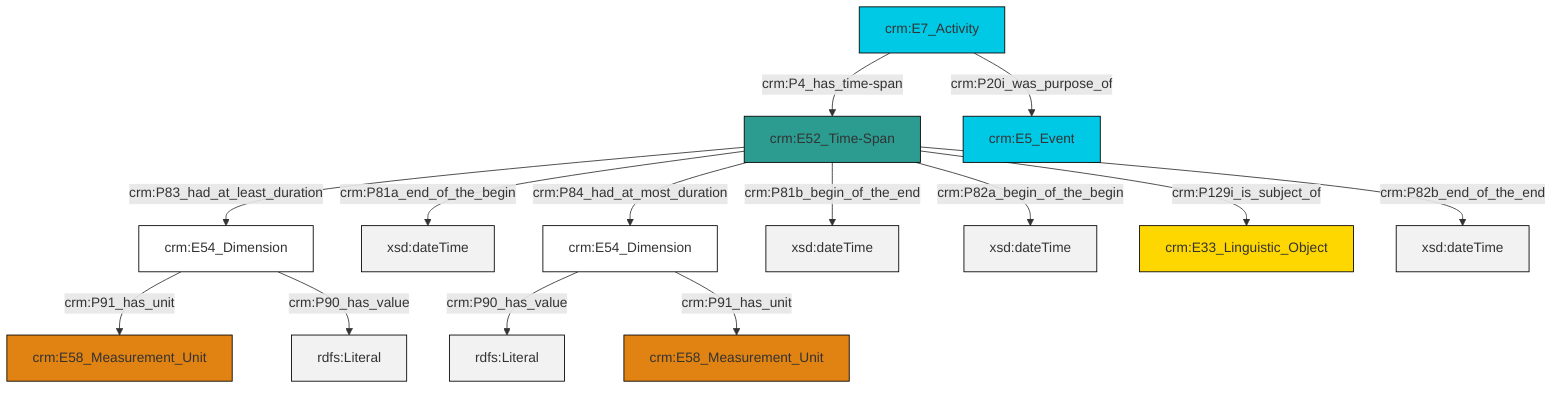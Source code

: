 graph TD
classDef Literal fill:#f2f2f2,stroke:#000000;
classDef CRM_Entity fill:#FFFFFF,stroke:#000000;
classDef Temporal_Entity fill:#00C9E6, stroke:#000000;
classDef Type fill:#E18312, stroke:#000000;
classDef Time-Span fill:#2C9C91, stroke:#000000;
classDef Appellation fill:#FFEB7F, stroke:#000000;
classDef Place fill:#008836, stroke:#000000;
classDef Persistent_Item fill:#B266B2, stroke:#000000;
classDef Conceptual_Object fill:#FFD700, stroke:#000000;
classDef Physical_Thing fill:#D2B48C, stroke:#000000;
classDef Actor fill:#f58aad, stroke:#000000;
classDef PC_Classes fill:#4ce600, stroke:#000000;
classDef Multi fill:#cccccc,stroke:#000000;

0["crm:E52_Time-Span"]:::Time-Span -->|crm:P83_had_at_least_duration| 1["crm:E54_Dimension"]:::CRM_Entity
0["crm:E52_Time-Span"]:::Time-Span -->|crm:P81a_end_of_the_begin| 2[xsd:dateTime]:::Literal
1["crm:E54_Dimension"]:::CRM_Entity -->|crm:P91_has_unit| 3["crm:E58_Measurement_Unit"]:::Type
4["crm:E7_Activity"]:::Temporal_Entity -->|crm:P20i_was_purpose_of| 5["crm:E5_Event"]:::Temporal_Entity
6["crm:E54_Dimension"]:::CRM_Entity -->|crm:P90_has_value| 7[rdfs:Literal]:::Literal
1["crm:E54_Dimension"]:::CRM_Entity -->|crm:P90_has_value| 8[rdfs:Literal]:::Literal
6["crm:E54_Dimension"]:::CRM_Entity -->|crm:P91_has_unit| 9["crm:E58_Measurement_Unit"]:::Type
4["crm:E7_Activity"]:::Temporal_Entity -->|crm:P4_has_time-span| 0["crm:E52_Time-Span"]:::Time-Span
0["crm:E52_Time-Span"]:::Time-Span -->|crm:P84_had_at_most_duration| 6["crm:E54_Dimension"]:::CRM_Entity
0["crm:E52_Time-Span"]:::Time-Span -->|crm:P81b_begin_of_the_end| 14[xsd:dateTime]:::Literal
0["crm:E52_Time-Span"]:::Time-Span -->|crm:P82a_begin_of_the_begin| 16[xsd:dateTime]:::Literal
0["crm:E52_Time-Span"]:::Time-Span -->|crm:P82b_end_of_the_end| 20[xsd:dateTime]:::Literal
0["crm:E52_Time-Span"]:::Time-Span -->|crm:P129i_is_subject_of| 18["crm:E33_Linguistic_Object"]:::Conceptual_Object